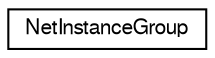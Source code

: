 digraph G
{
  edge [fontname="FreeSans",fontsize="10",labelfontname="FreeSans",labelfontsize="10"];
  node [fontname="FreeSans",fontsize="10",shape=record];
  rankdir=LR;
  Node1 [label="NetInstanceGroup",height=0.2,width=0.4,color="black", fillcolor="white", style="filled",URL="$class_net_instance_group.html",tooltip="Manages a group of instances."];
}
